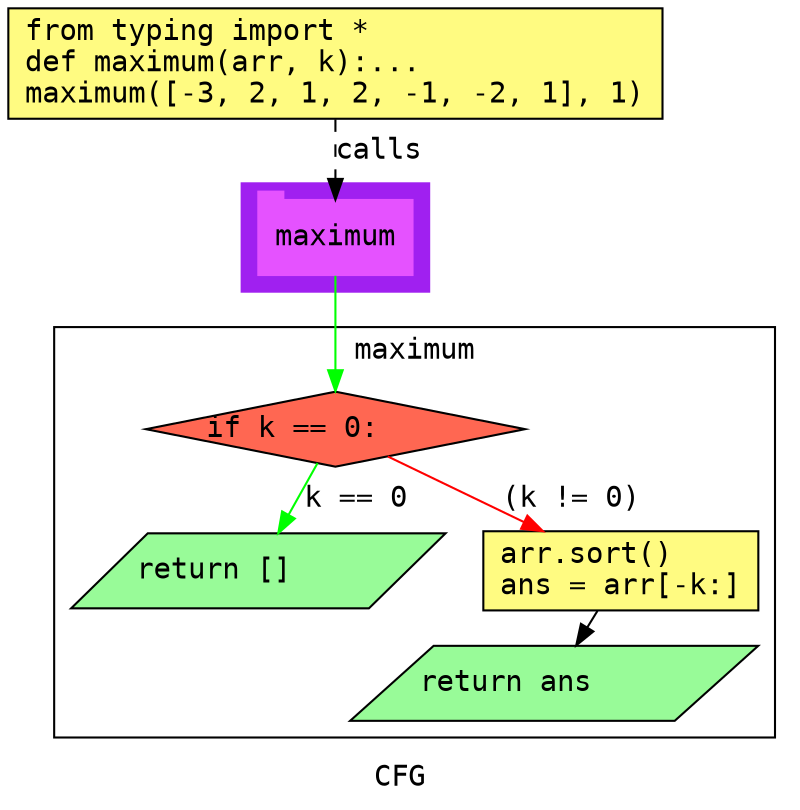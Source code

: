 digraph cluster644CFG {
	graph [bb="0,0,372,381",
		compound=True,
		fontname="DejaVu Sans Mono",
		label=CFG,
		lheight=0.21,
		lp="186,11.5",
		lwidth=0.35,
		pack=False,
		rankdir=TB,
		ranksep=0.02
	];
	node [fontname="DejaVu Sans Mono",
		label="\N"
	];
	edge [fontname="DejaVu Sans Mono"];
	subgraph cluster_1 {
		graph [bb="112,245,202,297",
			color=purple,
			compound=true,
			fontname="DejaVu Sans Mono",
			label="",
			rankdir=TB,
			ranksep=0.02,
			shape=tab,
			style=filled
		];
		node [fontname="DejaVu Sans Mono"];
		edge [fontname="DejaVu Sans Mono"];
		11	[color="#E552FF",
			height=0.5,
			label=maximum,
			linenum="[11]",
			pos="157,271",
			shape=tab,
			style=filled,
			width=1.0278];
	}
	subgraph cluster4maximum {
		graph [bb="24,31,364,228",
			compound=True,
			fontname="DejaVu Sans Mono",
			label=maximum,
			lheight=0.21,
			lp="194,216.5",
			lwidth=0.81,
			pack=False,
			rankdir=TB,
			ranksep=0.02
		];
		node [fontname="DejaVu Sans Mono"];
		edge [fontname="DejaVu Sans Mono"];
		subgraph cluster_5 {
			graph [color=purple,
				compound=true,
				fontname="DejaVu Sans Mono",
				label="",
				rankdir=TB,
				ranksep=0.02,
				shape=tab,
				style=filled
			];
			node [fontname="DejaVu Sans Mono"];
			edge [fontname="DejaVu Sans Mono"];
		}
		3	[fillcolor="#FF6752",
			height=0.5,
			label="if k == 0:\l",
			linenum="[5]",
			pos="157,179",
			shape=diamond,
			style="filled,solid",
			width=2.5277];
		4	[fillcolor="#98fb98",
			height=0.5,
			label="return []\l",
			linenum="[6]",
			pos="119,111",
			shape=parallelogram,
			style="filled,solid",
			width=2.4088];
		3 -> 4	[color=green,
			label="k == 0",
			lp="167,145.5",
			pos="e,128.84,129.08 148.19,162.69 143.94,155.31 138.72,146.25 133.88,137.84"];
		5	[fillcolor="#FFFB81",
			height=0.52778,
			label="arr.sort()\lans = arr[-k:]\l",
			linenum="[7, 8]",
			pos="290,111",
			shape=rectangle,
			style="filled,solid",
			width=1.8333];
		3 -> 5	[color=red,
			label="(k != 0)",
			lp="268.5,145.5",
			pos="e,253.63,130.05 181.7,165.74 199.31,157.01 223.48,145.01 244.52,134.57"];
		8	[fillcolor="#98fb98",
			height=0.5,
			label="return ans\l",
			linenum="[9]",
			pos="262,57",
			shape=parallelogram,
			style="filled,solid",
			width=2.6206];
		5 -> 8	[color=black,
			pos="e,271.27,75.216 280.21,91.813 278.89,89.371 277.52,86.828 276.15,84.281"];
	}
	1	[fillcolor="#FFFB81",
		height=0.73611,
		label="from typing import *\ldef maximum(arr, k):...\lmaximum([-3, 2, 1, 2, -1, -2, 1], 1)\l",
		linenum="[1]",
		pos="157,354.5",
		shape=rectangle,
		style="filled,solid",
		width=4.3611];
	1 -> 11	[label=calls,
		lp="178,312.5",
		pos="e,157,289.13 157,327.71 157,318.66 157,308.47 157,299.3",
		style=dashed];
	11 -> 3	[color=green,
		pos="e,157,197.3 157,252.65 157,239.82 157,222.11 157,207.38"];
}
